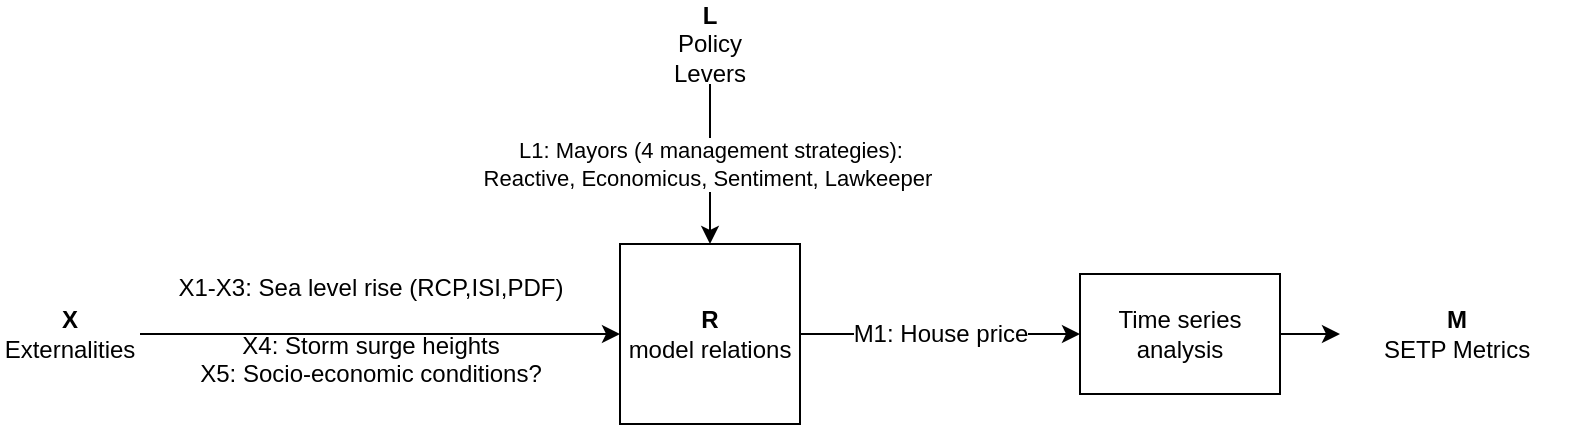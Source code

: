 <mxGraphModel grid="1" gridSize="10" guides="1" tooltips="1" connect="1" arrows="1" fold="1" page="1" pageScale="1" pageWidth="827" pageHeight="1169" background="#ffffff"><root><mxCell id="0"/><mxCell id="1" parent="0"/><mxCell id="12" style="edgeStyle=orthogonalEdgeStyle;rounded=0;html=1;exitX=1;exitY=0.5;jettySize=auto;orthogonalLoop=1;entryX=0;entryY=0.5;" parent="1" source="2" target="14" edge="1"><mxGeometry relative="1" as="geometry"><mxPoint x="550" y="325" as="targetPoint"/><Array as="points"/></mxGeometry></mxCell><mxCell id="13" value="M1: House price" style="text;html=1;resizable=0;points=[];align=center;verticalAlign=middle;labelBackgroundColor=#ffffff;" parent="12" vertex="1" connectable="0"><mxGeometry x="0.298" y="2" relative="1" as="geometry"><mxPoint x="-21" y="2" as="offset"/></mxGeometry></mxCell><mxCell id="2" value="&lt;b&gt;R&lt;/b&gt;&lt;div&gt;model relations&lt;/div&gt;" style="whiteSpace=wrap;html=1;aspect=fixed;" parent="1" vertex="1"><mxGeometry x="340" y="280" width="90" height="90" as="geometry"/></mxCell><mxCell id="4" value="&lt;div&gt;&lt;b&gt;X&lt;/b&gt;&lt;/div&gt;Externalities" style="text;html=1;strokeColor=none;fillColor=none;align=center;verticalAlign=middle;whiteSpace=wrap;rounded=0;" parent="1" vertex="1"><mxGeometry x="30" y="315" width="70" height="20" as="geometry"/></mxCell><mxCell id="5" value="" style="endArrow=classic;html=1;entryX=0;entryY=0.5;" parent="1" source="4" target="2" edge="1"><mxGeometry width="50" height="50" relative="1" as="geometry"><mxPoint x="90" y="430" as="sourcePoint"/><mxPoint x="140" y="380" as="targetPoint"/></mxGeometry></mxCell><mxCell id="6" value="X1-X3: Sea level rise (RCP,ISI,PDF)&lt;div&gt;&lt;br&gt;&lt;div&gt;X4: Storm surge heights&lt;br&gt;&lt;/div&gt;&lt;/div&gt;&lt;div&gt;X5: Socio-economic conditions?&lt;/div&gt;" style="text;html=1;resizable=0;points=[];align=center;verticalAlign=middle;labelBackgroundColor=none;" parent="5" vertex="1" connectable="0"><mxGeometry x="0.228" y="-3" relative="1" as="geometry"><mxPoint x="-33" y="-5" as="offset"/></mxGeometry></mxCell><mxCell id="10" value="L1: Mayors (4 management strategies):&lt;div&gt;Reactive, Economicus, Sentiment, Lawkeeper&amp;nbsp;&lt;/div&gt;" style="edgeStyle=orthogonalEdgeStyle;rounded=0;html=1;jettySize=auto;orthogonalLoop=1;" parent="1" source="9" target="2" edge="1"><mxGeometry relative="1" as="geometry"/></mxCell><mxCell id="9" value="&lt;div&gt;&lt;b&gt;L&lt;/b&gt;&lt;/div&gt;Policy Levers" style="text;html=1;strokeColor=none;fillColor=none;align=center;verticalAlign=middle;whiteSpace=wrap;rounded=0;" parent="1" vertex="1"><mxGeometry x="365" y="160" width="40" height="40" as="geometry"/></mxCell><mxCell id="11" value="&lt;div&gt;&lt;b&gt;M&lt;/b&gt;&lt;/div&gt;&lt;div&gt;SETP Metrics&lt;/div&gt;" style="text;html=1;strokeColor=none;fillColor=none;align=center;verticalAlign=middle;whiteSpace=wrap;rounded=0;" parent="1" vertex="1"><mxGeometry x="700" y="305" width="117" height="40" as="geometry"/></mxCell><mxCell id="17" style="edgeStyle=orthogonalEdgeStyle;rounded=0;html=1;exitX=1;exitY=0.5;entryX=0;entryY=0.5;jettySize=auto;orthogonalLoop=1;" parent="1" source="14" target="11" edge="1"><mxGeometry relative="1" as="geometry"/></mxCell><mxCell id="14" value="Time series analysis" style="rounded=0;whiteSpace=wrap;html=1;" parent="1" vertex="1"><mxGeometry x="570" y="295" width="100" height="60" as="geometry"/></mxCell></root></mxGraphModel>